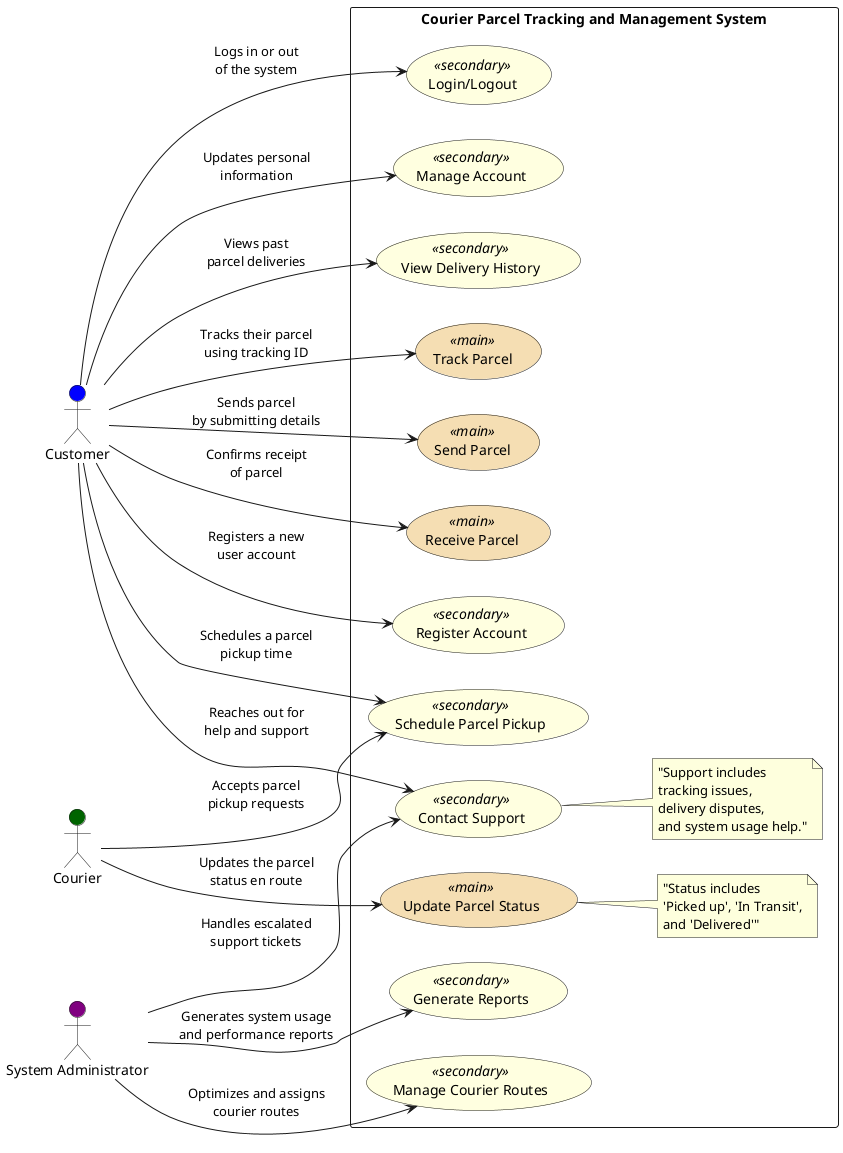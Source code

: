 @startuml CourierManagementSystem

left to right direction
skinparam packageStyle rectangle
skinparam usecase {
    BackgroundColor<<main>> Wheat
    BackgroundColor<<secondary>> LightYellow
}

actor Customer #blue
actor Courier #darkgreen
actor "System Administrator" as Admin #purple

rectangle "Courier Parcel Tracking and Management System" {
  (Track Parcel) as TP <<main>>
  (Send Parcel) as SP <<main>>
  (Receive Parcel) as RP <<main>>
  (Update Parcel Status) as UPS <<main>>
  (Manage Courier Routes) as MCR <<secondary>>
  (Generate Reports) as GR <<secondary>>
  (Register Account) as RA <<secondary>>
  (Login/Logout) as LL <<secondary>>
  (Manage Account) as MA <<secondary>>
  (View Delivery History) as VDH <<secondary>>
  (Schedule Parcel Pickup) as SPP <<secondary>>
  (Contact Support) as CS <<secondary>>

  Customer --> TP : "Tracks their parcel\nusing tracking ID"
  Customer --> SP : "Sends parcel\nby submitting details"
  Customer --> RP : "Confirms receipt\nof parcel"
  Customer --> RA : "Registers a new\nuser account"
  Customer --> LL : "Logs in or out\nof the system"
  Customer --> MA : "Updates personal\ninformation"
  Customer --> VDH : "Views past\nparcel deliveries"
  Customer --> SPP : "Schedules a parcel\npickup time"
  Customer --> CS : "Reaches out for\nhelp and support"

  Courier --> UPS : "Updates the parcel\nstatus en route"
  Courier --> SPP : "Accepts parcel\npickup requests"
  
  Admin --> MCR : "Optimizes and assigns\ncourier routes"
  Admin --> GR : "Generates system usage\nand performance reports"
  Admin --> CS : "Handles escalated\nsupport tickets"

  note right of CS : "Support includes\ntracking issues,\ndelivery disputes,\nand system usage help."
  note right of UPS : "Status includes\n'Picked up', 'In Transit',\nand 'Delivered'"

}

@enduml
